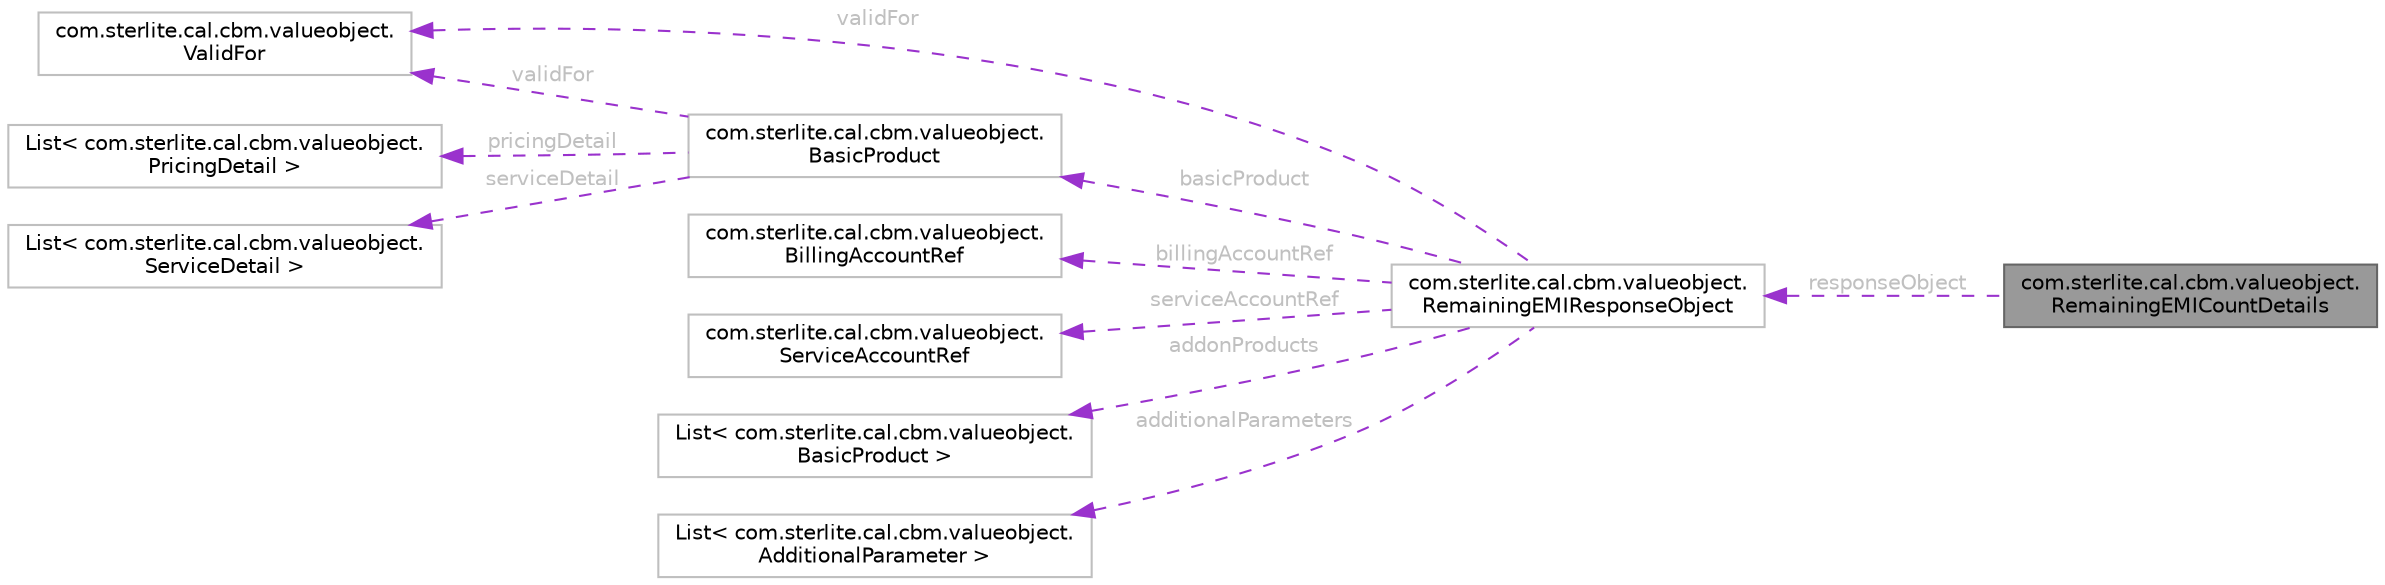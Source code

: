 digraph "com.sterlite.cal.cbm.valueobject.RemainingEMICountDetails"
{
 // LATEX_PDF_SIZE
  bgcolor="transparent";
  edge [fontname=Helvetica,fontsize=10,labelfontname=Helvetica,labelfontsize=10];
  node [fontname=Helvetica,fontsize=10,shape=box,height=0.2,width=0.4];
  rankdir="LR";
  Node1 [id="Node000001",label="com.sterlite.cal.cbm.valueobject.\lRemainingEMICountDetails",height=0.2,width=0.4,color="gray40", fillcolor="grey60", style="filled", fontcolor="black",tooltip=" "];
  Node2 -> Node1 [id="edge1_Node000001_Node000002",dir="back",color="darkorchid3",style="dashed",tooltip=" ",label=" responseObject",fontcolor="grey" ];
  Node2 [id="Node000002",label="com.sterlite.cal.cbm.valueobject.\lRemainingEMIResponseObject",height=0.2,width=0.4,color="grey75", fillcolor="white", style="filled",URL="$classcom_1_1sterlite_1_1cal_1_1cbm_1_1valueobject_1_1_remaining_e_m_i_response_object.html",tooltip=" "];
  Node3 -> Node2 [id="edge2_Node000002_Node000003",dir="back",color="darkorchid3",style="dashed",tooltip=" ",label=" validFor",fontcolor="grey" ];
  Node3 [id="Node000003",label="com.sterlite.cal.cbm.valueobject.\lValidFor",height=0.2,width=0.4,color="grey75", fillcolor="white", style="filled",URL="$classcom_1_1sterlite_1_1cal_1_1cbm_1_1valueobject_1_1_valid_for.html",tooltip=" "];
  Node4 -> Node2 [id="edge3_Node000002_Node000004",dir="back",color="darkorchid3",style="dashed",tooltip=" ",label=" billingAccountRef",fontcolor="grey" ];
  Node4 [id="Node000004",label="com.sterlite.cal.cbm.valueobject.\lBillingAccountRef",height=0.2,width=0.4,color="grey75", fillcolor="white", style="filled",URL="$classcom_1_1sterlite_1_1cal_1_1cbm_1_1valueobject_1_1_billing_account_ref.html",tooltip=" "];
  Node5 -> Node2 [id="edge4_Node000002_Node000005",dir="back",color="darkorchid3",style="dashed",tooltip=" ",label=" serviceAccountRef",fontcolor="grey" ];
  Node5 [id="Node000005",label="com.sterlite.cal.cbm.valueobject.\lServiceAccountRef",height=0.2,width=0.4,color="grey75", fillcolor="white", style="filled",URL="$classcom_1_1sterlite_1_1cal_1_1cbm_1_1valueobject_1_1_service_account_ref.html",tooltip=" "];
  Node6 -> Node2 [id="edge5_Node000002_Node000006",dir="back",color="darkorchid3",style="dashed",tooltip=" ",label=" basicProduct",fontcolor="grey" ];
  Node6 [id="Node000006",label="com.sterlite.cal.cbm.valueobject.\lBasicProduct",height=0.2,width=0.4,color="grey75", fillcolor="white", style="filled",URL="$classcom_1_1sterlite_1_1cal_1_1cbm_1_1valueobject_1_1_basic_product.html",tooltip=" "];
  Node3 -> Node6 [id="edge6_Node000006_Node000003",dir="back",color="darkorchid3",style="dashed",tooltip=" ",label=" validFor",fontcolor="grey" ];
  Node7 -> Node6 [id="edge7_Node000006_Node000007",dir="back",color="darkorchid3",style="dashed",tooltip=" ",label=" pricingDetail",fontcolor="grey" ];
  Node7 [id="Node000007",label="List\< com.sterlite.cal.cbm.valueobject.\lPricingDetail \>",height=0.2,width=0.4,color="grey75", fillcolor="white", style="filled",tooltip=" "];
  Node8 -> Node6 [id="edge8_Node000006_Node000008",dir="back",color="darkorchid3",style="dashed",tooltip=" ",label=" serviceDetail",fontcolor="grey" ];
  Node8 [id="Node000008",label="List\< com.sterlite.cal.cbm.valueobject.\lServiceDetail \>",height=0.2,width=0.4,color="grey75", fillcolor="white", style="filled",tooltip=" "];
  Node9 -> Node2 [id="edge9_Node000002_Node000009",dir="back",color="darkorchid3",style="dashed",tooltip=" ",label=" addonProducts",fontcolor="grey" ];
  Node9 [id="Node000009",label="List\< com.sterlite.cal.cbm.valueobject.\lBasicProduct \>",height=0.2,width=0.4,color="grey75", fillcolor="white", style="filled",tooltip=" "];
  Node10 -> Node2 [id="edge10_Node000002_Node000010",dir="back",color="darkorchid3",style="dashed",tooltip=" ",label=" additionalParameters",fontcolor="grey" ];
  Node10 [id="Node000010",label="List\< com.sterlite.cal.cbm.valueobject.\lAdditionalParameter \>",height=0.2,width=0.4,color="grey75", fillcolor="white", style="filled",tooltip=" "];
}
